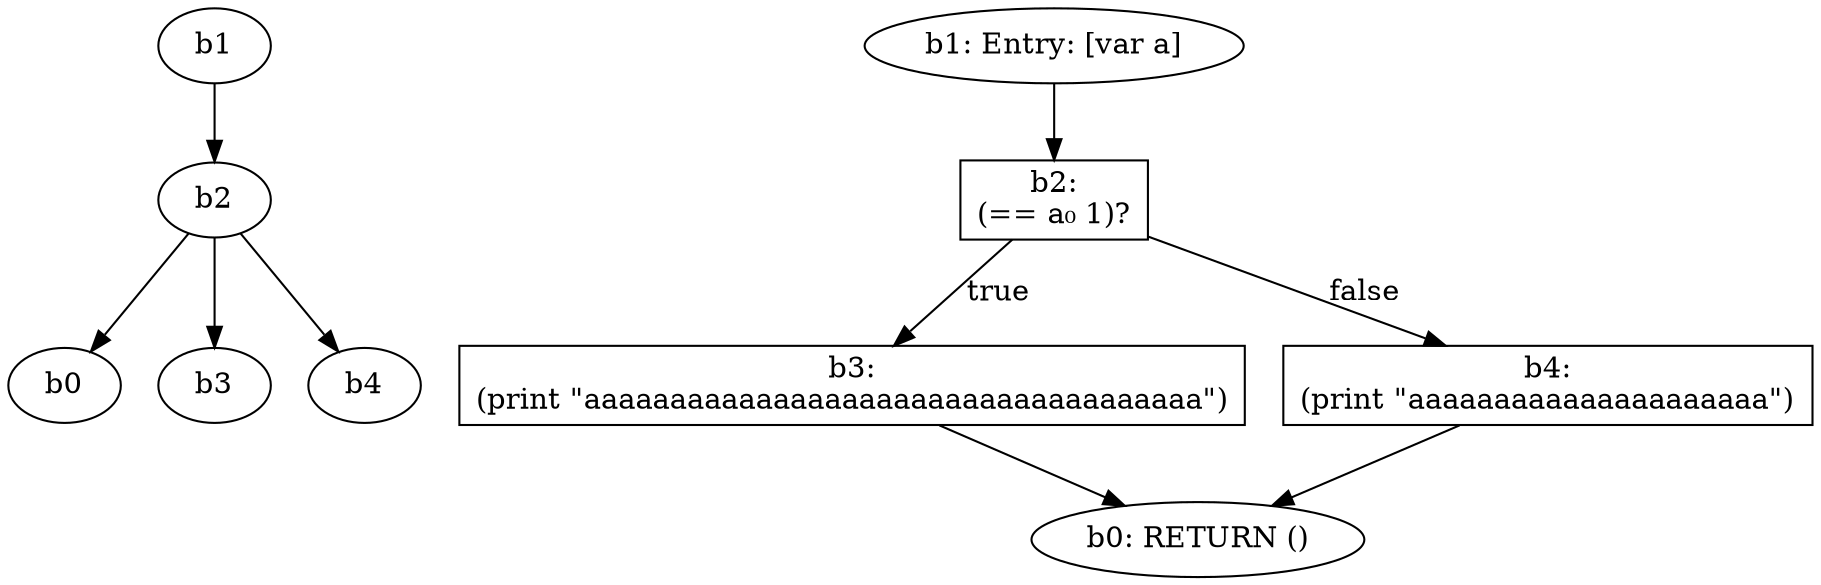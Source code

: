 digraph g {
  d0 [label=b0];
  d2 -> d0;
  b0 [label="b0: RETURN ()"];
  d1 [label=b1];
  b1 [label="b1: Entry: [var a]"];
  b1 -> b2;
  d2 [label=b2];
  d1 -> d2;
  b2 [shape=box, label="b2:\n(== a₀ 1)?"];
  b2 -> b3 [label=true];
  b2 -> b4 [label=false];
  d3 [label=b3];
  d2 -> d3;
  b3 [shape=box, label="b3:\n(print \"aaaaaaaaaaaaaaaaaaaaaaaaaaaaaaaaaaaa\")"];
  b3 -> b0;
  d4 [label=b4];
  d2 -> d4;
  b4 [shape=box, label="b4:\n(print \"aaaaaaaaaaaaaaaaaaaaa\")"];
  b4 -> b0;
}
